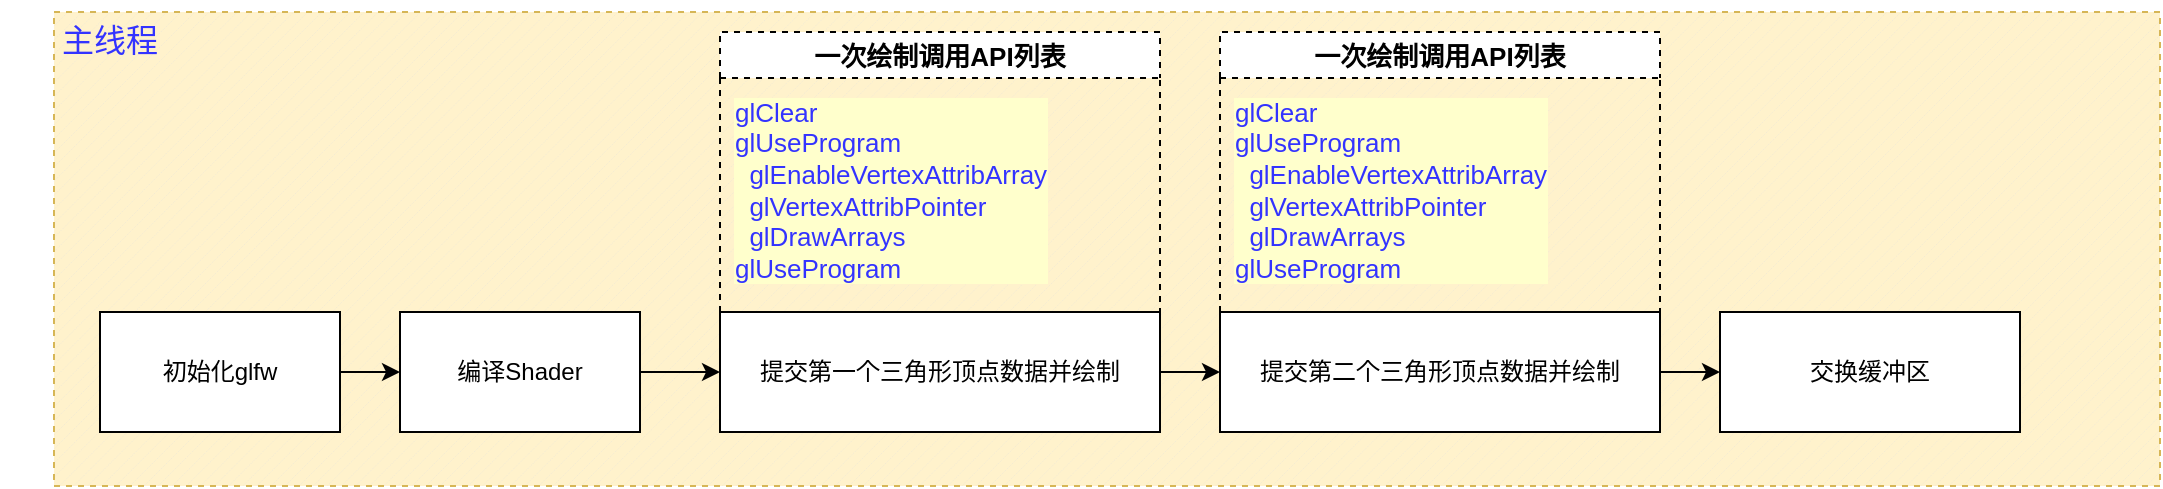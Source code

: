 <mxfile version="16.1.2" type="device"><diagram id="lV5m8PUc5yzgpcXxeLi_" name="第 1 页"><mxGraphModel dx="1976" dy="865" grid="1" gridSize="10" guides="1" tooltips="1" connect="1" arrows="1" fold="1" page="1" pageScale="1" pageWidth="827" pageHeight="1169" background="none" math="0" shadow="0"><root><mxCell id="0"/><mxCell id="1" parent="0"/><mxCell id="bgFyuXq3otGGwCqPULrG-7" value="" style="verticalLabelPosition=bottom;verticalAlign=top;html=1;shape=mxgraph.basic.patternFillRect;fillStyle=diag;step=5;fillStrokeWidth=0.2;fillStrokeColor=#dddddd;dashed=1;fillColor=#fff2cc;strokeColor=#d6b656;fontSize=13;" vertex="1" parent="1"><mxGeometry x="-223" y="120" width="1053" height="237" as="geometry"/></mxCell><mxCell id="tGqYnaIf9kwGfELsyMqm-3" value="" style="edgeStyle=orthogonalEdgeStyle;rounded=0;orthogonalLoop=1;jettySize=auto;html=1;" parent="1" source="tGqYnaIf9kwGfELsyMqm-1" target="tGqYnaIf9kwGfELsyMqm-2" edge="1"><mxGeometry relative="1" as="geometry"/></mxCell><mxCell id="tGqYnaIf9kwGfELsyMqm-1" value="提交第一个三角形顶点数据并绘制" style="rounded=0;whiteSpace=wrap;html=1;" parent="1" vertex="1"><mxGeometry x="110" y="270" width="220" height="60" as="geometry"/></mxCell><mxCell id="tGqYnaIf9kwGfELsyMqm-13" value="" style="edgeStyle=orthogonalEdgeStyle;rounded=0;orthogonalLoop=1;jettySize=auto;html=1;" parent="1" source="tGqYnaIf9kwGfELsyMqm-2" target="tGqYnaIf9kwGfELsyMqm-12" edge="1"><mxGeometry relative="1" as="geometry"/></mxCell><mxCell id="tGqYnaIf9kwGfELsyMqm-2" value="提交第二个三角形顶点数据并绘制" style="rounded=0;whiteSpace=wrap;html=1;" parent="1" vertex="1"><mxGeometry x="360" y="270" width="220" height="60" as="geometry"/></mxCell><mxCell id="tGqYnaIf9kwGfELsyMqm-11" style="edgeStyle=orthogonalEdgeStyle;rounded=0;orthogonalLoop=1;jettySize=auto;html=1;entryX=0;entryY=0.5;entryDx=0;entryDy=0;" parent="1" source="tGqYnaIf9kwGfELsyMqm-7" target="tGqYnaIf9kwGfELsyMqm-8" edge="1"><mxGeometry relative="1" as="geometry"/></mxCell><mxCell id="tGqYnaIf9kwGfELsyMqm-7" value="初始化glfw" style="rounded=0;whiteSpace=wrap;html=1;" parent="1" vertex="1"><mxGeometry x="-200" y="270" width="120" height="60" as="geometry"/></mxCell><mxCell id="tGqYnaIf9kwGfELsyMqm-10" style="edgeStyle=orthogonalEdgeStyle;rounded=0;orthogonalLoop=1;jettySize=auto;html=1;entryX=0;entryY=0.5;entryDx=0;entryDy=0;" parent="1" source="tGqYnaIf9kwGfELsyMqm-8" target="tGqYnaIf9kwGfELsyMqm-1" edge="1"><mxGeometry relative="1" as="geometry"/></mxCell><mxCell id="tGqYnaIf9kwGfELsyMqm-8" value="编译Shader" style="rounded=0;whiteSpace=wrap;html=1;" parent="1" vertex="1"><mxGeometry x="-50" y="270" width="120" height="60" as="geometry"/></mxCell><mxCell id="tGqYnaIf9kwGfELsyMqm-12" value="交换缓冲区" style="rounded=0;whiteSpace=wrap;html=1;" parent="1" vertex="1"><mxGeometry x="610" y="270" width="150" height="60" as="geometry"/></mxCell><mxCell id="bgFyuXq3otGGwCqPULrG-1" value="" style="group;labelBackgroundColor=none;" vertex="1" connectable="0" parent="1"><mxGeometry x="110" y="130" width="220" height="140" as="geometry"/></mxCell><mxCell id="bgFyuXq3otGGwCqPULrG-2" value="一次绘制调用API列表" style="swimlane;dashed=1;fontSize=13;" vertex="1" parent="bgFyuXq3otGGwCqPULrG-1"><mxGeometry width="220.0" height="140" as="geometry"/></mxCell><mxCell id="bgFyuXq3otGGwCqPULrG-3" value="&lt;div style=&quot;text-align: left;&quot;&gt;glClear&lt;/div&gt;&lt;div style=&quot;text-align: left;&quot;&gt;glUseProgram&lt;/div&gt;&lt;div style=&quot;text-align: left;&quot;&gt;&amp;nbsp; glEnableVertexAttribArray&lt;/div&gt;&lt;div style=&quot;text-align: left;&quot;&gt;&amp;nbsp; glVertexAttribPointer&lt;/div&gt;&lt;div style=&quot;text-align: left;&quot;&gt;&amp;nbsp; glDrawArrays&lt;/div&gt;&lt;div style=&quot;text-align: left;&quot;&gt;glUseProgram&lt;/div&gt;" style="text;html=1;align=center;verticalAlign=middle;resizable=0;points=[];autosize=1;strokeColor=none;fillColor=none;fontSize=13;labelBackgroundColor=#FFFFCC;fontColor=#3333FF;" vertex="1" parent="bgFyuXq3otGGwCqPULrG-1"><mxGeometry y="29" width="170" height="100" as="geometry"/></mxCell><mxCell id="bgFyuXq3otGGwCqPULrG-4" value="" style="group;labelBackgroundColor=none;" vertex="1" connectable="0" parent="1"><mxGeometry x="360" y="130" width="220" height="140" as="geometry"/></mxCell><mxCell id="bgFyuXq3otGGwCqPULrG-5" value="一次绘制调用API列表" style="swimlane;dashed=1;fontSize=13;" vertex="1" parent="bgFyuXq3otGGwCqPULrG-4"><mxGeometry width="220.0" height="140" as="geometry"/></mxCell><mxCell id="bgFyuXq3otGGwCqPULrG-6" value="&lt;div style=&quot;text-align: left;&quot;&gt;glClear&lt;/div&gt;&lt;div style=&quot;text-align: left;&quot;&gt;glUseProgram&lt;/div&gt;&lt;div style=&quot;text-align: left;&quot;&gt;&amp;nbsp; glEnableVertexAttribArray&lt;/div&gt;&lt;div style=&quot;text-align: left;&quot;&gt;&amp;nbsp; glVertexAttribPointer&lt;/div&gt;&lt;div style=&quot;text-align: left;&quot;&gt;&amp;nbsp; glDrawArrays&lt;/div&gt;&lt;div style=&quot;text-align: left;&quot;&gt;glUseProgram&lt;/div&gt;" style="text;html=1;align=center;verticalAlign=middle;resizable=0;points=[];autosize=1;strokeColor=none;fillColor=none;fontSize=13;labelBackgroundColor=#FFFFCC;fontColor=#3333FF;" vertex="1" parent="bgFyuXq3otGGwCqPULrG-4"><mxGeometry y="29" width="170" height="100" as="geometry"/></mxCell><mxCell id="bgFyuXq3otGGwCqPULrG-8" value="主线程" style="text;html=1;strokeColor=none;fillColor=none;align=center;verticalAlign=middle;whiteSpace=wrap;rounded=0;dashed=1;labelBackgroundColor=none;fontSize=16;fontColor=#3333FF;" vertex="1" parent="1"><mxGeometry x="-250" y="114" width="110" height="40" as="geometry"/></mxCell></root></mxGraphModel></diagram></mxfile>